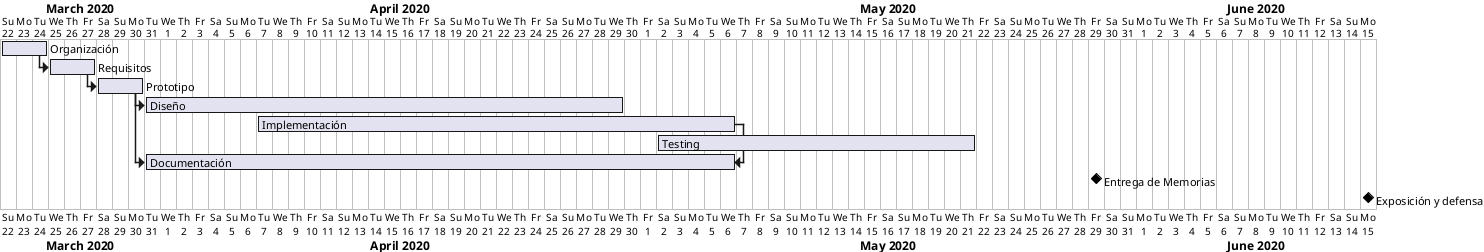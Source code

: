 @startgantt
'printscale weekly
Project starts the 22th of march 2020

[Organización] lasts 3 days

[Requisitos] lasts 3 days
[Requisitos] starts at [Organización]'s end

[Prototipo] starts at [Requisitos]'s end
[Prototipo] lasts 3 days

[Diseño] lasts 30 days
[Diseño] starts at [Prototipo]'s end

[Implementación] starts at 7th of april 2020
[Implementación] lasts 30 days

[Testing] starts at 2th of may 2020
[Testing] lasts 20 days

[Documentación] starts at [Prototipo]'s end
[Documentación] ends at [Implementación]'s end

[Entrega de Memorias] happens at 29th of may 2020
[Exposición y defensa] happens at 15th of june 2020
@endgantt